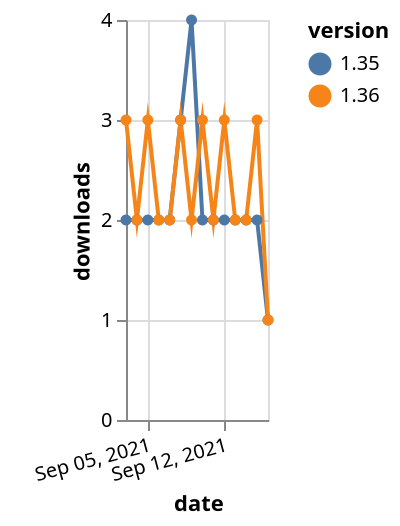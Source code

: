 {"$schema": "https://vega.github.io/schema/vega-lite/v5.json", "description": "A simple bar chart with embedded data.", "data": {"values": [{"date": "2021-09-03", "total": 2878, "delta": 2, "version": "1.35"}, {"date": "2021-09-04", "total": 2880, "delta": 2, "version": "1.35"}, {"date": "2021-09-05", "total": 2882, "delta": 2, "version": "1.35"}, {"date": "2021-09-06", "total": 2884, "delta": 2, "version": "1.35"}, {"date": "2021-09-07", "total": 2886, "delta": 2, "version": "1.35"}, {"date": "2021-09-08", "total": 2889, "delta": 3, "version": "1.35"}, {"date": "2021-09-09", "total": 2893, "delta": 4, "version": "1.35"}, {"date": "2021-09-10", "total": 2895, "delta": 2, "version": "1.35"}, {"date": "2021-09-11", "total": 2897, "delta": 2, "version": "1.35"}, {"date": "2021-09-12", "total": 2899, "delta": 2, "version": "1.35"}, {"date": "2021-09-13", "total": 2901, "delta": 2, "version": "1.35"}, {"date": "2021-09-14", "total": 2903, "delta": 2, "version": "1.35"}, {"date": "2021-09-15", "total": 2905, "delta": 2, "version": "1.35"}, {"date": "2021-09-16", "total": 2906, "delta": 1, "version": "1.35"}, {"date": "2021-09-03", "total": 2623, "delta": 3, "version": "1.36"}, {"date": "2021-09-04", "total": 2625, "delta": 2, "version": "1.36"}, {"date": "2021-09-05", "total": 2628, "delta": 3, "version": "1.36"}, {"date": "2021-09-06", "total": 2630, "delta": 2, "version": "1.36"}, {"date": "2021-09-07", "total": 2632, "delta": 2, "version": "1.36"}, {"date": "2021-09-08", "total": 2635, "delta": 3, "version": "1.36"}, {"date": "2021-09-09", "total": 2637, "delta": 2, "version": "1.36"}, {"date": "2021-09-10", "total": 2640, "delta": 3, "version": "1.36"}, {"date": "2021-09-11", "total": 2642, "delta": 2, "version": "1.36"}, {"date": "2021-09-12", "total": 2645, "delta": 3, "version": "1.36"}, {"date": "2021-09-13", "total": 2647, "delta": 2, "version": "1.36"}, {"date": "2021-09-14", "total": 2649, "delta": 2, "version": "1.36"}, {"date": "2021-09-15", "total": 2652, "delta": 3, "version": "1.36"}, {"date": "2021-09-16", "total": 2653, "delta": 1, "version": "1.36"}]}, "width": "container", "mark": {"type": "line", "point": {"filled": true}}, "encoding": {"x": {"field": "date", "type": "temporal", "timeUnit": "yearmonthdate", "title": "date", "axis": {"labelAngle": -15}}, "y": {"field": "delta", "type": "quantitative", "title": "downloads"}, "color": {"field": "version", "type": "nominal"}, "tooltip": {"field": "delta"}}}